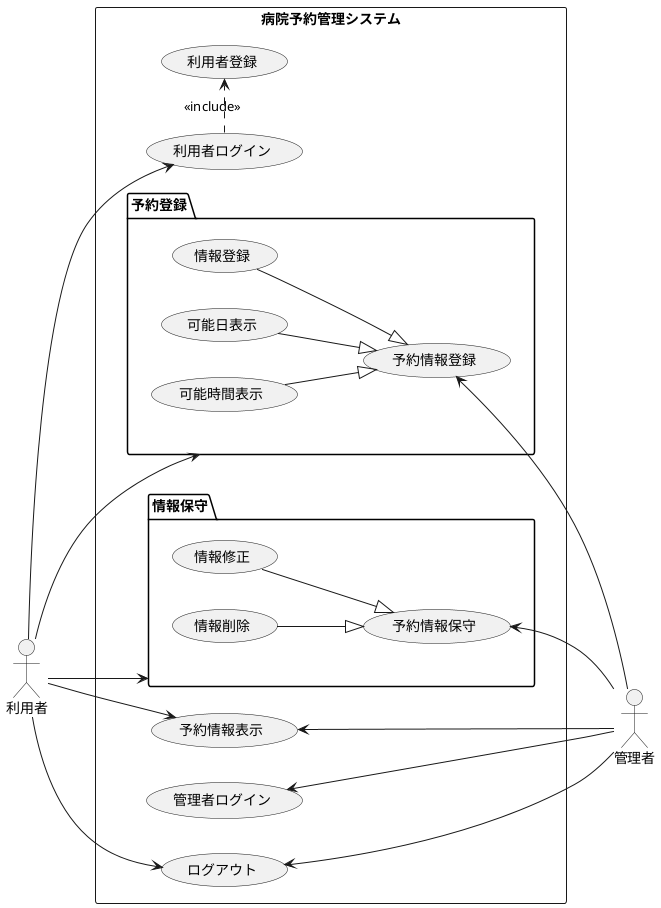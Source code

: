 @startuml ユースケース図
left to right direction
actor 利用者
actor 管理者
rectangle 病院予約管理システム {
    usecase 利用者登録
    usecase 利用者ログイン
    usecase 管理者ログイン
    usecase 予約情報表示 
    usecase ログアウト
    利用者ログイン .> 利用者登録 : <<include>>
        package 予約登録 {
            usecase 予約情報登録
            usecase 情報登録
            usecase 可能日表示
            usecase 可能時間表示
            情報登録 --|> 予約情報登録
            可能日表示 --|> 予約情報登録
            可能時間表示 --|> 予約情報登録
        }
        package 情報保守 {
            usecase 予約情報保守
            usecase 情報修正
            usecase 情報削除
          情報修正 --|> 予約情報保守 
           情報削除--|> 予約情報保守 
        }
    
        
    利用者 --> 利用者ログイン
    利用者 --> ログアウト
    利用者 -> 予約情報表示
    利用者 --> 予約登録
    利用者 --> 情報保守
    予約情報登録 <-- 管理者
    予約情報保守 <- 管理者 
    予約情報表示 <- 管理者
    管理者ログイン <- 管理者
    ログアウト <- 管理者
}

@endumll